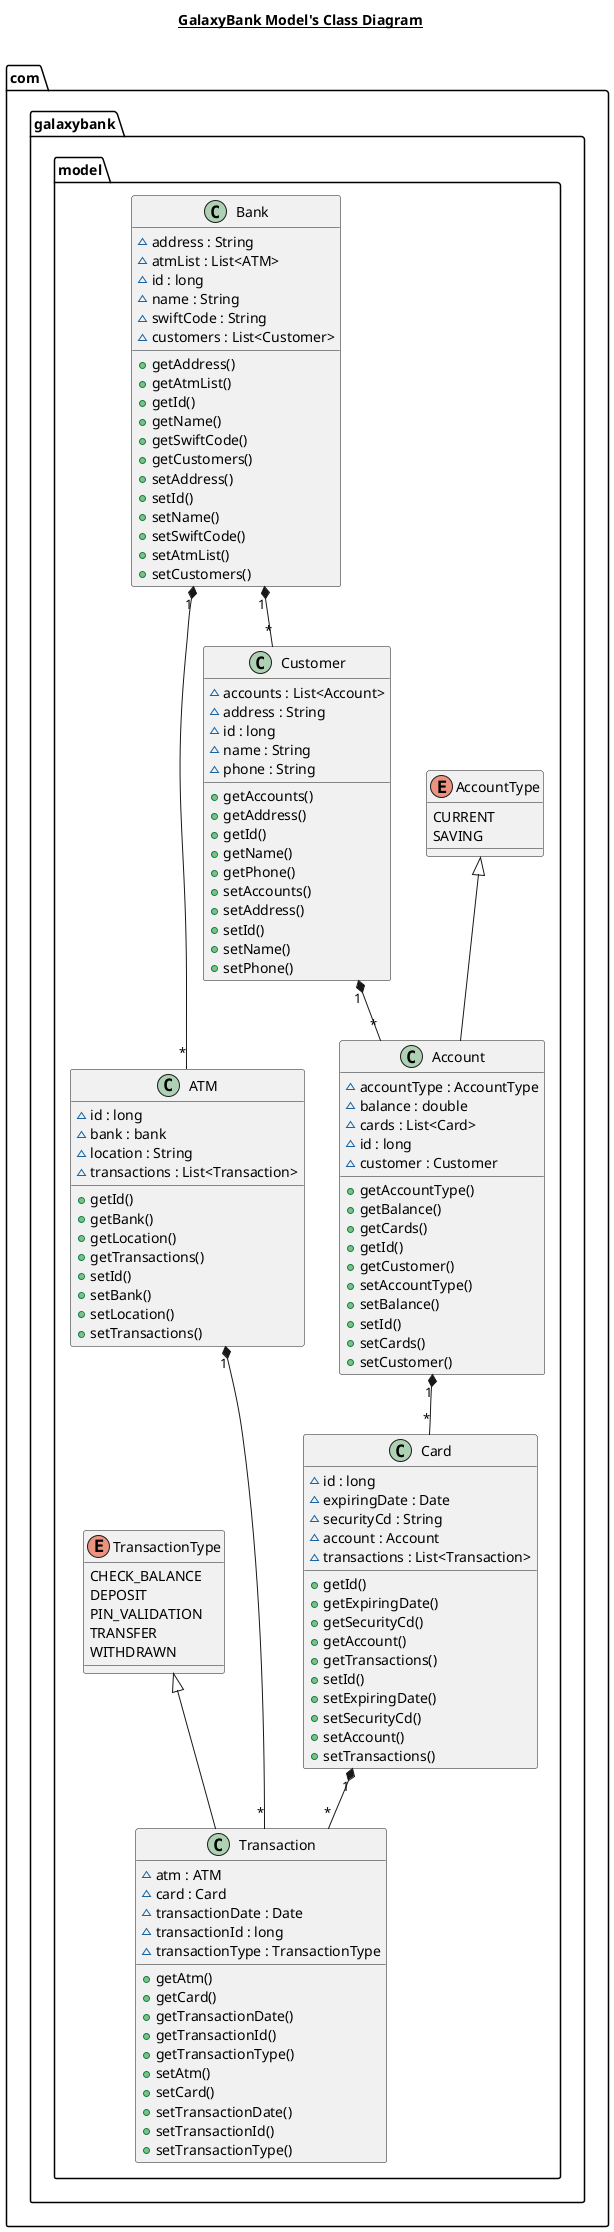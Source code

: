 @startuml
title __GalaxyBank Model's Class Diagram__\n

  namespace com.galaxybank.model {
    class com.galaxybank.model.ATM {
        ~ id : long
        ~ bank : bank
        ~ location : String
        ~ transactions : List<Transaction>
        + getId()
        + getBank()
        + getLocation()
        + getTransactions()
        + setId()
        + setBank()
        + setLocation()
        + setTransactions()
    }
  }


  namespace com.galaxybank.model {
    class com.galaxybank.model.Account {
        ~ accountType : AccountType
        ~ balance : double
        ~ cards : List<Card>
        ~ id : long
        ~ customer : Customer
        + getAccountType()
        + getBalance()
        + getCards()
        + getId()
        + getCustomer()
        + setAccountType()
        + setBalance()
        + setId()
        + setCards()
        + setCustomer()
    }
  }


  namespace com.galaxybank.model {
    enum AccountType {
      CURRENT
      SAVING
    }
  }


  namespace com.galaxybank.model {
    class com.galaxybank.model.Bank {
        ~ address : String
        ~ atmList : List<ATM>
        ~ id : long
        ~ name : String
        ~ swiftCode : String
        ~ customers : List<Customer>
        + getAddress()
        + getAtmList()
        + getId()
        + getName()
        + getSwiftCode()
        + getCustomers()
        + setAddress()
        + setId()
        + setName()
        + setSwiftCode()
        + setAtmList()
        + setCustomers()
    }
  }


  namespace com.galaxybank.model {
    class com.galaxybank.model.Card {
        ~ id : long
        ~ expiringDate : Date
        ~ securityCd : String
        ~ account : Account
        ~ transactions : List<Transaction>
        + getId()
        + getExpiringDate()
        + getSecurityCd()
        + getAccount()
        + getTransactions()
        + setId()
        + setExpiringDate()
        + setSecurityCd()
        + setAccount()
        + setTransactions()
    }
  }


  namespace com.galaxybank.model {
    class com.galaxybank.model.Customer {
        ~ accounts : List<Account>
        ~ address : String
        ~ id : long
        ~ name : String
        ~ phone : String
        + getAccounts()
        + getAddress()
        + getId()
        + getName()
        + getPhone()
        + setAccounts()
        + setAddress()
        + setId()
        + setName()
        + setPhone()
    }
  }


  namespace com.galaxybank.model {
    class com.galaxybank.model.Transaction {
        ~ atm : ATM
        ~ card : Card
        ~ transactionDate : Date
        ~ transactionId : long
        ~ transactionType : TransactionType
        + getAtm()
        + getCard()
        + getTransactionDate()
        + getTransactionId()
        + getTransactionType()
        + setAtm()
        + setCard()
        + setTransactionDate()
        + setTransactionId()
        + setTransactionType()
    }
  }


  namespace com.galaxybank.model {
    enum TransactionType {
      CHECK_BALANCE
      DEPOSIT
      PIN_VALIDATION
      TRANSFER
      WITHDRAWN
    }
  }

   namespace com.galaxybank.model {
     Bank "1" *-- "*" ATM
     Bank "1" *-- "*" Customer
     Customer "1" *-- "*" Account
     Account "1" *-- "*" Card
     Card "1" *-- "*" Transaction
     ATM "1" *-- "*" Transaction
     AccountType <|-- Account
     TransactionType <|-- Transaction
   }
@enduml